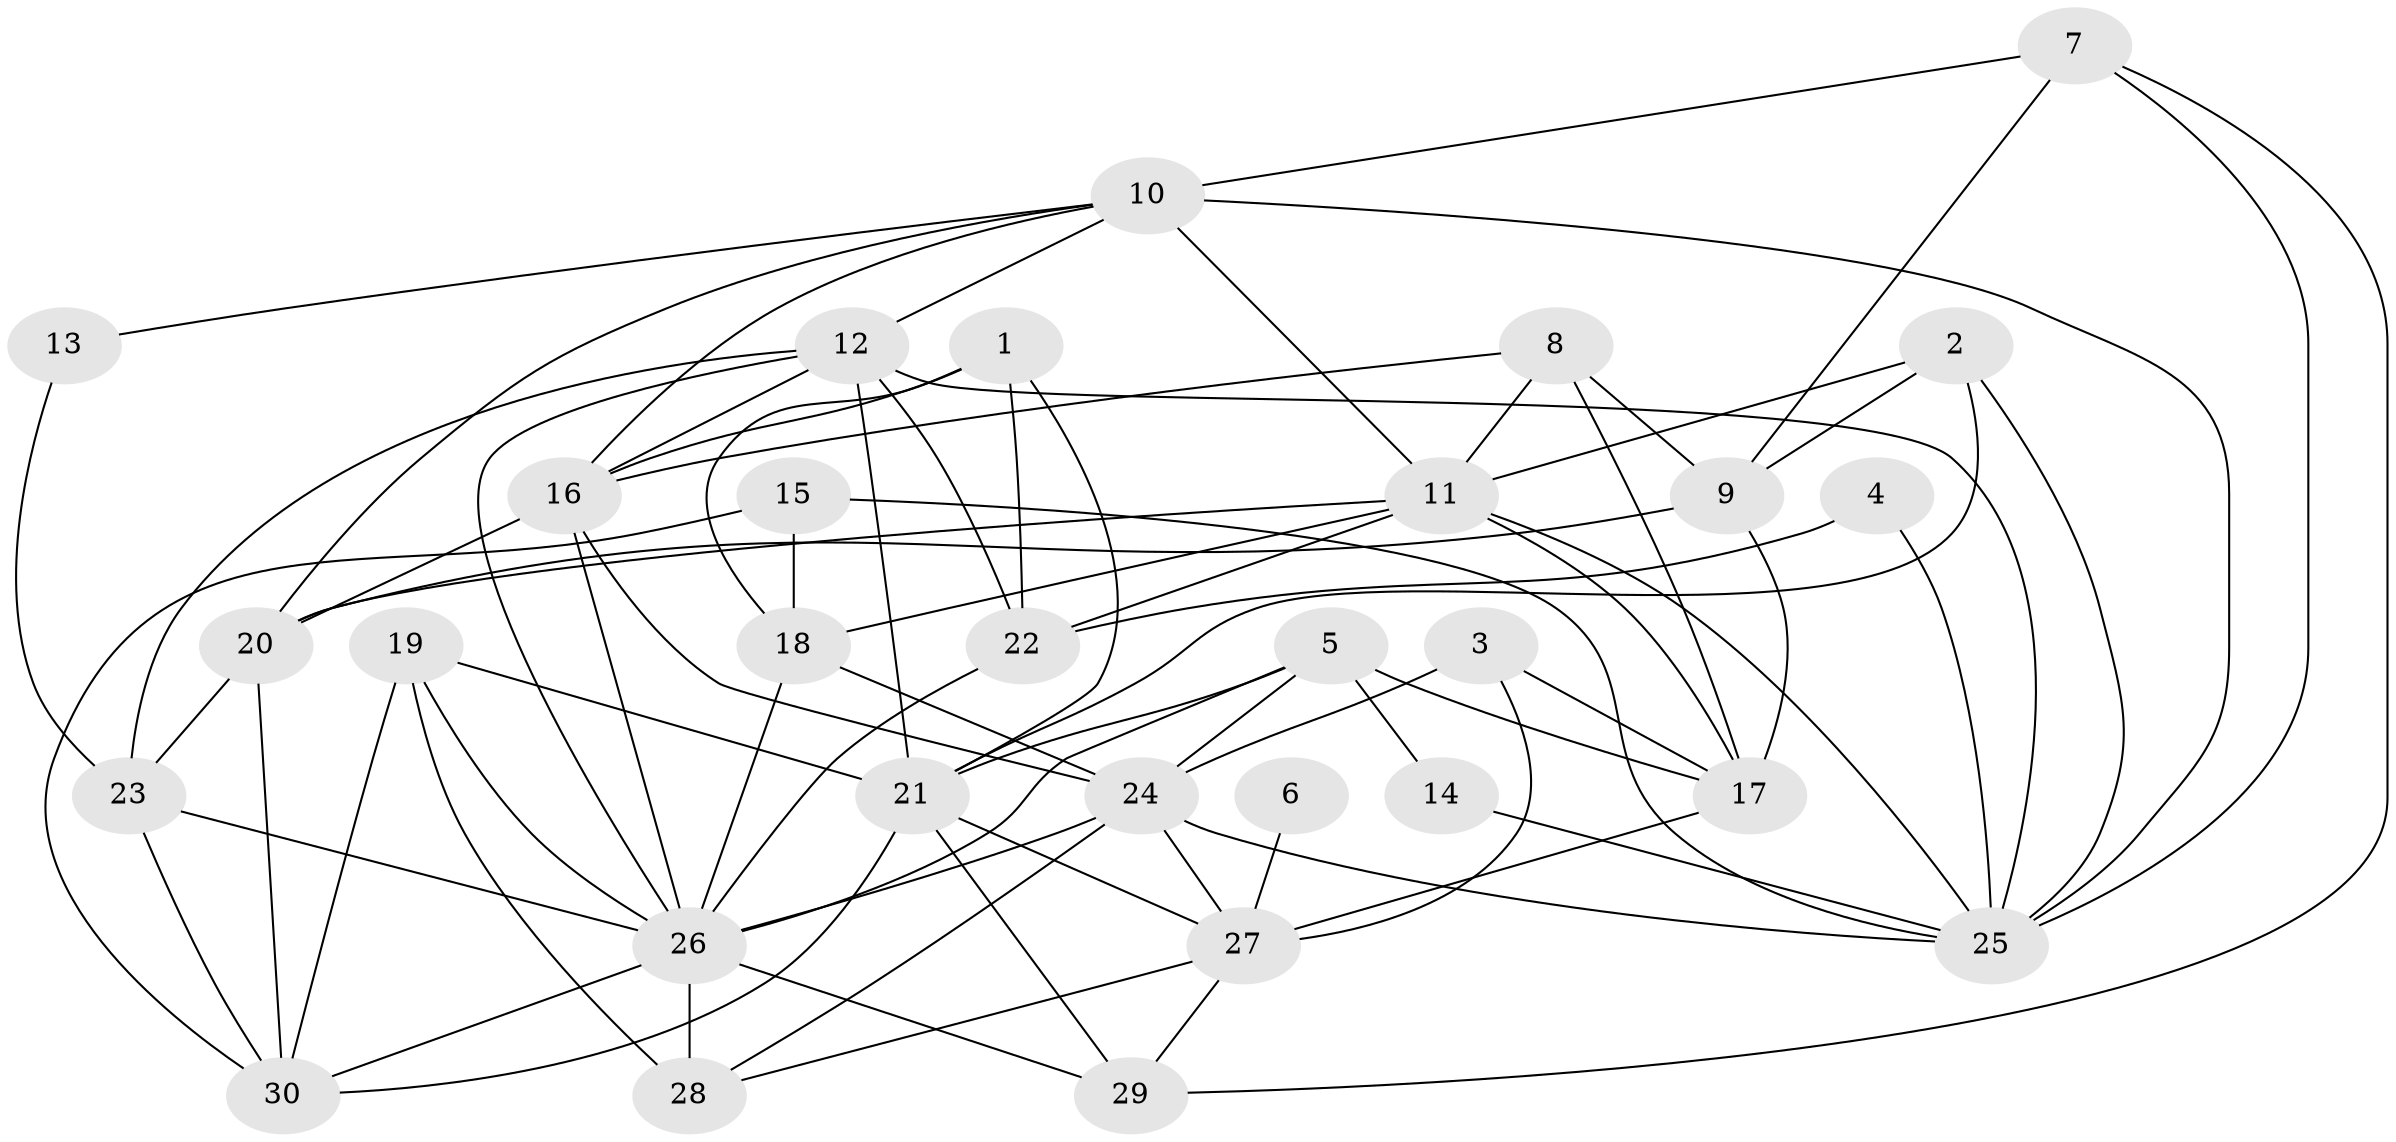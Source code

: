// original degree distribution, {4: 0.3728813559322034, 5: 0.1864406779661017, 3: 0.2033898305084746, 2: 0.13559322033898305, 6: 0.05084745762711865, 7: 0.01694915254237288, 8: 0.03389830508474576}
// Generated by graph-tools (version 1.1) at 2025/26/03/09/25 03:26:20]
// undirected, 30 vertices, 78 edges
graph export_dot {
graph [start="1"]
  node [color=gray90,style=filled];
  1;
  2;
  3;
  4;
  5;
  6;
  7;
  8;
  9;
  10;
  11;
  12;
  13;
  14;
  15;
  16;
  17;
  18;
  19;
  20;
  21;
  22;
  23;
  24;
  25;
  26;
  27;
  28;
  29;
  30;
  1 -- 16 [weight=1.0];
  1 -- 18 [weight=1.0];
  1 -- 21 [weight=1.0];
  1 -- 22 [weight=1.0];
  2 -- 9 [weight=1.0];
  2 -- 11 [weight=1.0];
  2 -- 21 [weight=1.0];
  2 -- 25 [weight=1.0];
  3 -- 17 [weight=1.0];
  3 -- 24 [weight=1.0];
  3 -- 27 [weight=1.0];
  4 -- 22 [weight=1.0];
  4 -- 25 [weight=1.0];
  5 -- 14 [weight=2.0];
  5 -- 17 [weight=1.0];
  5 -- 21 [weight=1.0];
  5 -- 24 [weight=1.0];
  5 -- 26 [weight=1.0];
  6 -- 27 [weight=2.0];
  7 -- 9 [weight=1.0];
  7 -- 10 [weight=2.0];
  7 -- 25 [weight=2.0];
  7 -- 29 [weight=1.0];
  8 -- 9 [weight=1.0];
  8 -- 11 [weight=1.0];
  8 -- 16 [weight=1.0];
  8 -- 17 [weight=1.0];
  9 -- 17 [weight=1.0];
  9 -- 20 [weight=1.0];
  10 -- 11 [weight=1.0];
  10 -- 12 [weight=1.0];
  10 -- 13 [weight=1.0];
  10 -- 16 [weight=1.0];
  10 -- 20 [weight=1.0];
  10 -- 25 [weight=1.0];
  11 -- 17 [weight=1.0];
  11 -- 18 [weight=1.0];
  11 -- 20 [weight=1.0];
  11 -- 22 [weight=1.0];
  11 -- 25 [weight=1.0];
  12 -- 16 [weight=2.0];
  12 -- 21 [weight=1.0];
  12 -- 22 [weight=1.0];
  12 -- 23 [weight=1.0];
  12 -- 25 [weight=1.0];
  12 -- 26 [weight=1.0];
  13 -- 23 [weight=1.0];
  14 -- 25 [weight=1.0];
  15 -- 18 [weight=2.0];
  15 -- 25 [weight=1.0];
  15 -- 30 [weight=1.0];
  16 -- 20 [weight=1.0];
  16 -- 24 [weight=1.0];
  16 -- 26 [weight=1.0];
  17 -- 27 [weight=1.0];
  18 -- 24 [weight=1.0];
  18 -- 26 [weight=1.0];
  19 -- 21 [weight=1.0];
  19 -- 26 [weight=1.0];
  19 -- 28 [weight=2.0];
  19 -- 30 [weight=1.0];
  20 -- 23 [weight=2.0];
  20 -- 30 [weight=1.0];
  21 -- 27 [weight=1.0];
  21 -- 29 [weight=1.0];
  21 -- 30 [weight=1.0];
  22 -- 26 [weight=1.0];
  23 -- 26 [weight=1.0];
  23 -- 30 [weight=1.0];
  24 -- 25 [weight=2.0];
  24 -- 26 [weight=1.0];
  24 -- 27 [weight=1.0];
  24 -- 28 [weight=1.0];
  26 -- 28 [weight=1.0];
  26 -- 29 [weight=1.0];
  26 -- 30 [weight=1.0];
  27 -- 28 [weight=1.0];
  27 -- 29 [weight=1.0];
}
